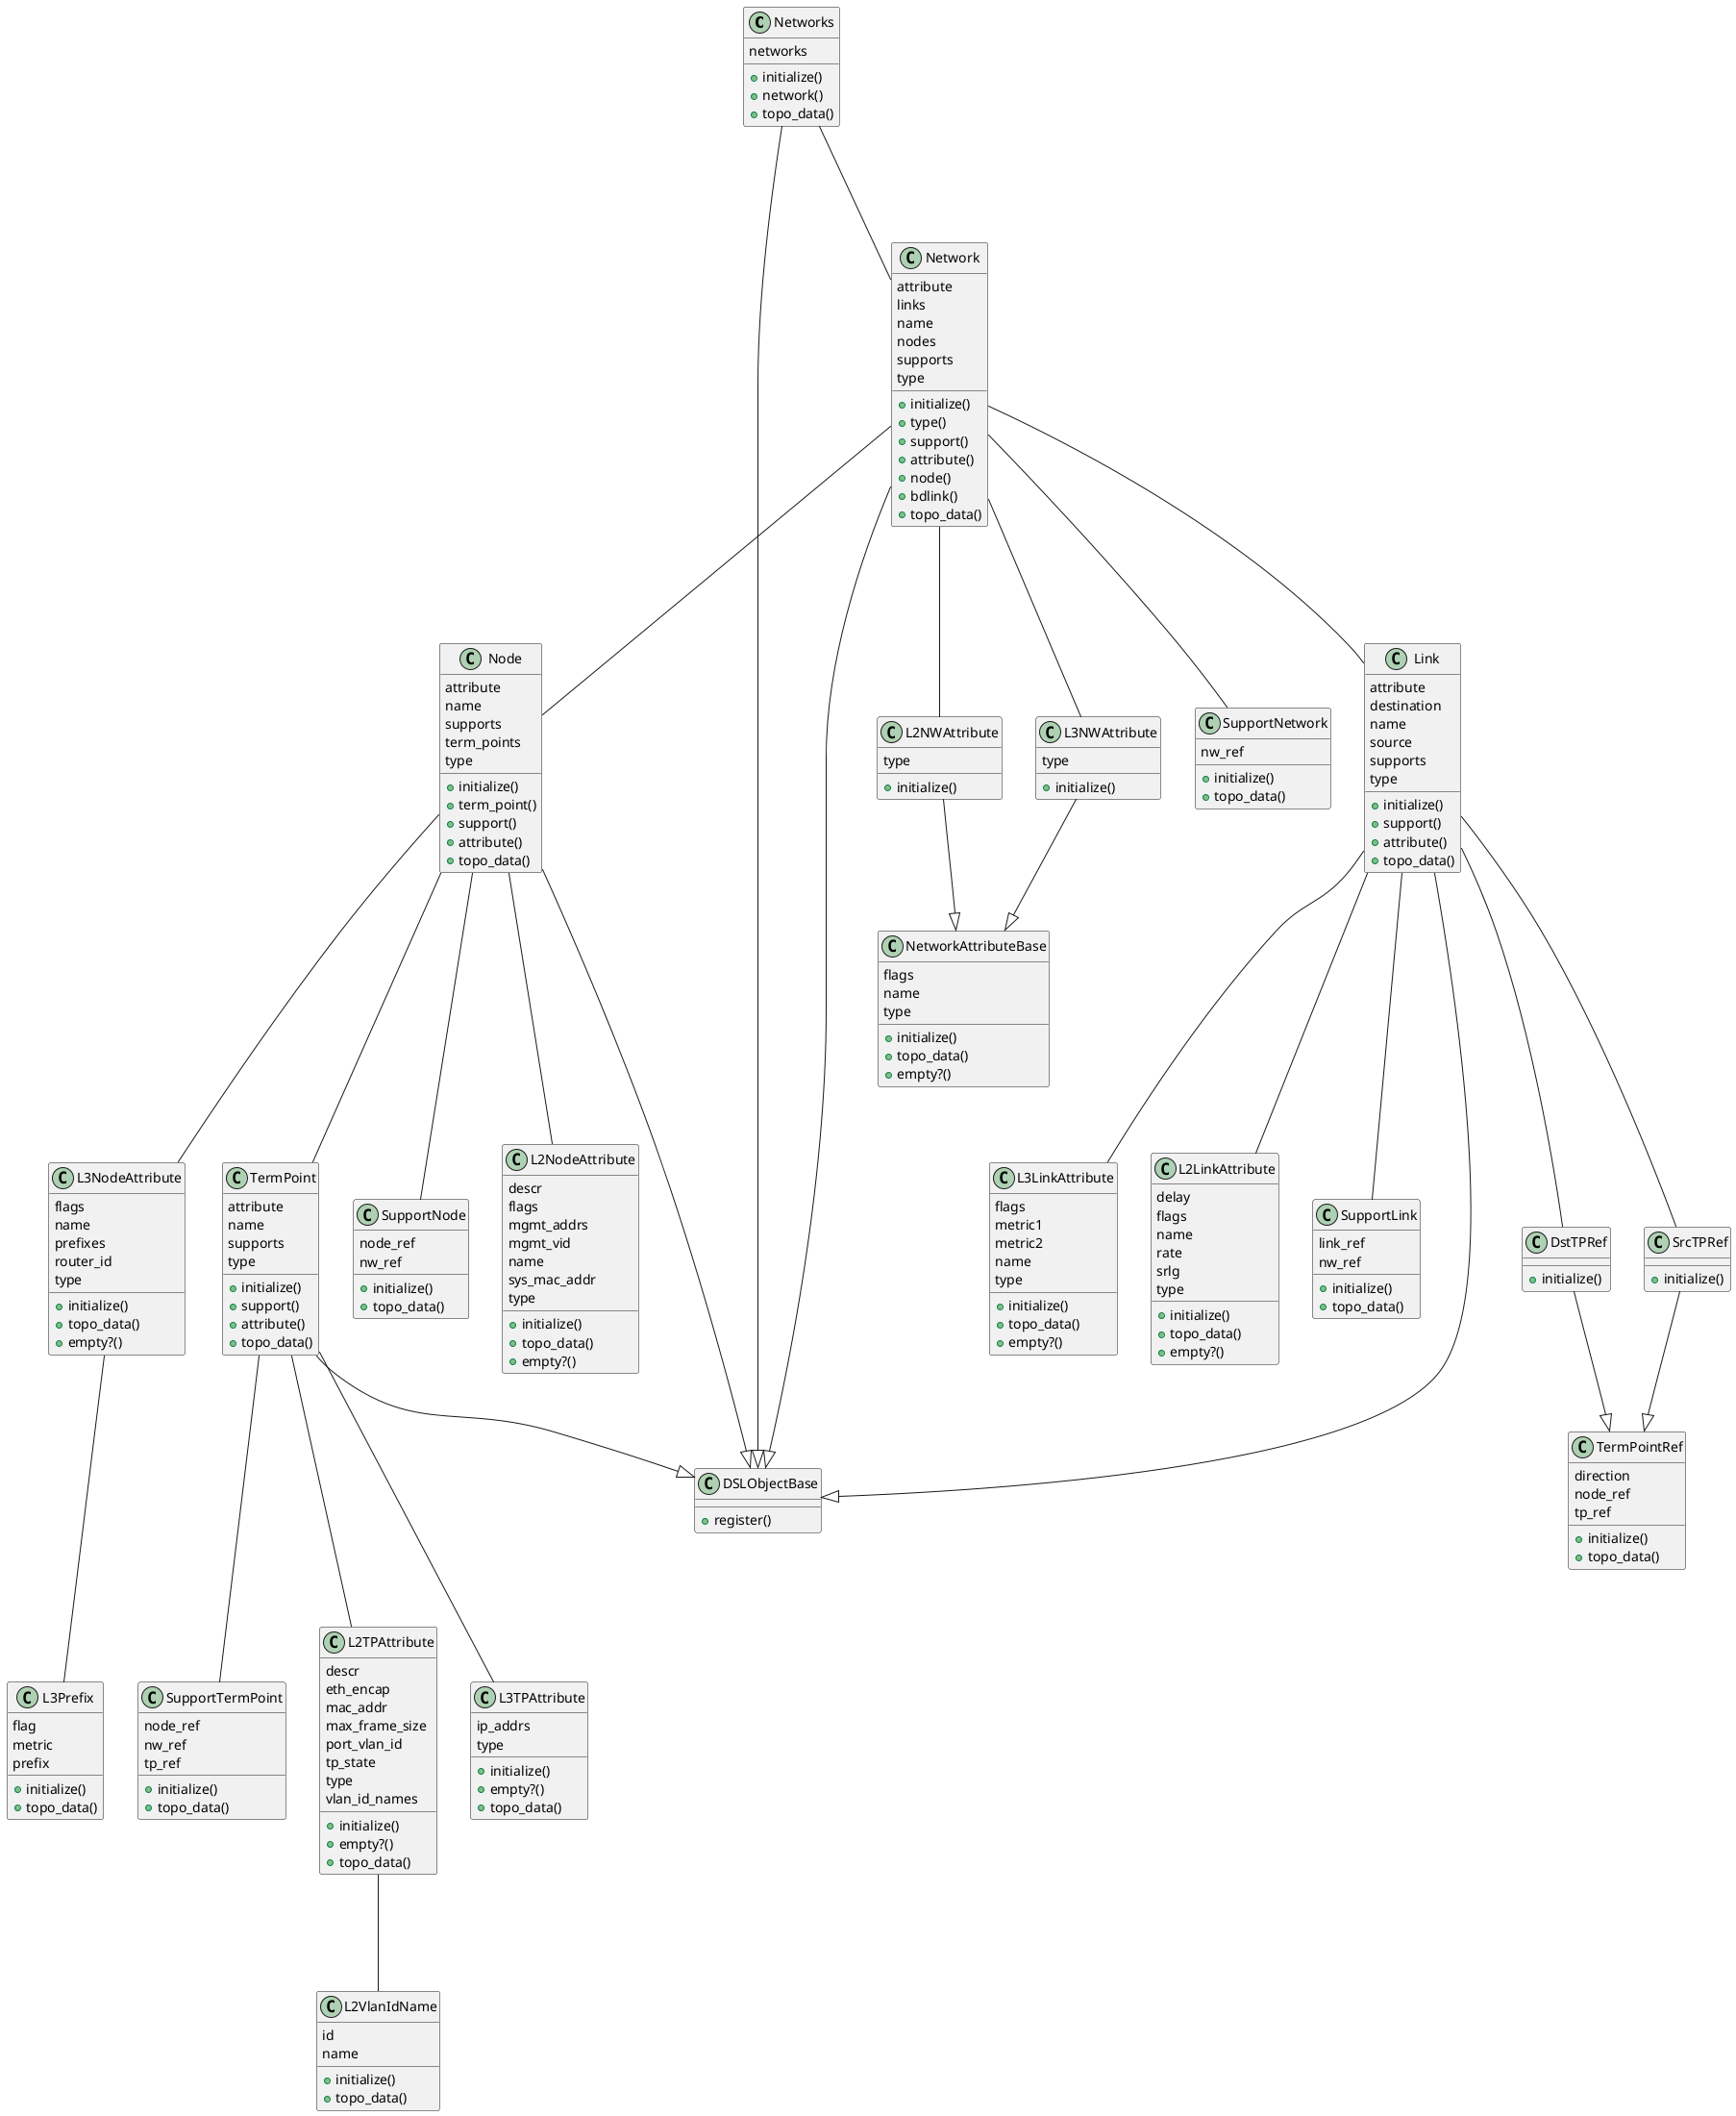 @startuml
class Networks {
  +initialize()
  +network()
  +topo_data()
  networks
}
Networks --|> DSLObjectBase
Networks --- Network
class L2VlanIdName {
  +initialize()
  +topo_data()
  id
  name
}
class L2TPAttribute {
  +initialize()
  +empty?()
  +topo_data()
  descr
  eth_encap
  mac_addr
  max_frame_size
  port_vlan_id
  tp_state
  type
  vlan_id_names
}
L2TPAttribute --- L2VlanIdName
class L3TPAttribute {
  +initialize()
  +empty?()
  +topo_data()
  ip_addrs
  type
}
class L3LinkAttribute {
  +initialize()
  +topo_data()
  +empty?()
  flags
  metric1
  metric2
  name
  type
}
class L2LinkAttribute {
  +initialize()
  +topo_data()
  +empty?()
  delay
  flags
  name
  rate
  srlg
  type
}
class SupportNode {
  +initialize()
  +topo_data()
  node_ref
  nw_ref
}
class Node {
  +initialize()
  +term_point()
  +support()
  +attribute()
  +topo_data()
  attribute
  name
  supports
  term_points
  type
}
Node --|> DSLObjectBase
Node --- L2NodeAttribute
Node --- L3NodeAttribute
Node --- SupportNode
Node --- TermPoint
class NetworkAttributeBase {
  +initialize()
  +topo_data()
  +empty?()
  flags
  name
  type
}
class L3NWAttribute {
  +initialize()
  type
}
L3NWAttribute --|> NetworkAttributeBase
class L2NWAttribute {
  +initialize()
  type
}
L2NWAttribute --|> NetworkAttributeBase
class DSLObjectBase {
  +register()
}
class SupportLink {
  +initialize()
  +topo_data()
  link_ref
  nw_ref
}
class TermPointRef {
  +initialize()
  +topo_data()
  direction
  node_ref
  tp_ref
}
class SrcTPRef {
  +initialize()
}
SrcTPRef --|> TermPointRef
class DstTPRef {
  +initialize()
}
DstTPRef --|> TermPointRef
class Link {
  +initialize()
  +support()
  +attribute()
  +topo_data()
  attribute
  destination
  name
  source
  supports
  type
}
Link --|> DSLObjectBase
Link --- DstTPRef
Link --- L2LinkAttribute
Link --- L3LinkAttribute
Link --- SrcTPRef
Link --- SupportLink
class SupportTermPoint {
  +initialize()
  +topo_data()
  node_ref
  nw_ref
  tp_ref
}
class TermPoint {
  +initialize()
  +support()
  +attribute()
  +topo_data()
  attribute
  name
  supports
  type
}
TermPoint --|> DSLObjectBase
TermPoint --- L2TPAttribute
TermPoint --- L3TPAttribute
TermPoint --- SupportTermPoint
class SupportNetwork {
  +initialize()
  +topo_data()
  nw_ref
}
class Network {
  +initialize()
  +type()
  +support()
  +attribute()
  +node()
  +bdlink()
  +topo_data()
  attribute
  links
  name
  nodes
  supports
  type
}
Network --|> DSLObjectBase
Network --- L2NWAttribute
Network --- L3NWAttribute
Network --- Link
Network --- Node
Network --- SupportNetwork
class L3Prefix {
  +initialize()
  +topo_data()
  flag
  metric
  prefix
}
class L3NodeAttribute {
  +initialize()
  +topo_data()
  +empty?()
  flags
  name
  prefixes
  router_id
  type
}
L3NodeAttribute --- L3Prefix
class L2NodeAttribute {
  +initialize()
  +topo_data()
  +empty?()
  descr
  flags
  mgmt_addrs
  mgmt_vid
  name
  sys_mac_addr
  type
}
@enduml
